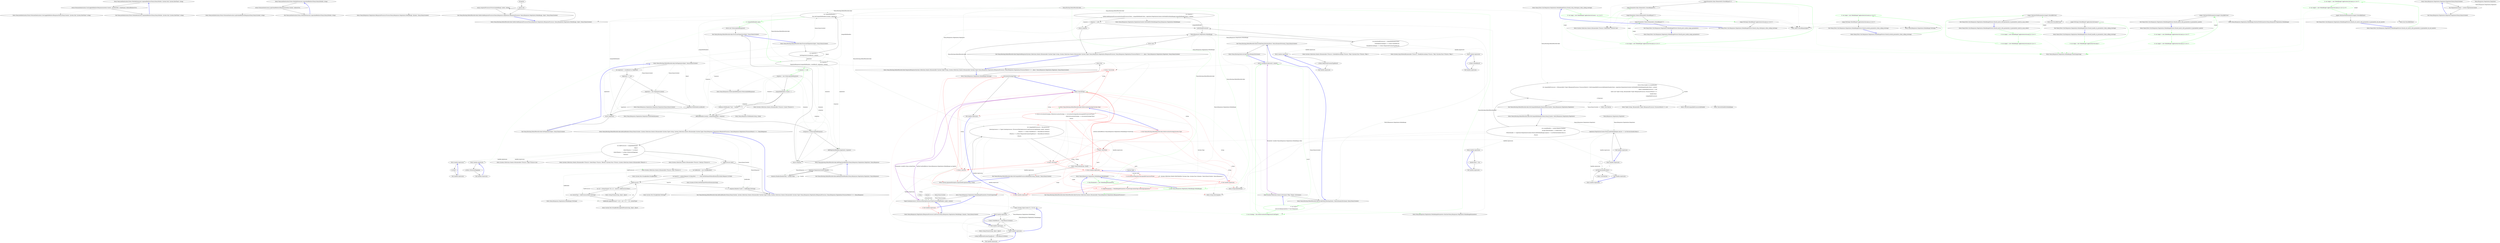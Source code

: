 digraph  {
n0 [cluster="Nancy.Authentication.Forms.ModuleExtensions.LoginAndRedirect(Nancy.NancyModule, System.Guid, System.DateTime?, string)", label="Entry Nancy.Authentication.Forms.ModuleExtensions.LoginAndRedirect(Nancy.NancyModule, System.Guid, System.DateTime?, string)", span="17-17"];
n1 [cluster="Nancy.Authentication.Forms.ModuleExtensions.LoginAndRedirect(Nancy.NancyModule, System.Guid, System.DateTime?, string)", label="return FormsAuthentication.UserLoggedInRedirectResponse(module.Context, userIdentifier, cookieExpiry, fallbackRedirectUrl);", span="19-19"];
n2 [cluster="Nancy.Authentication.Forms.ModuleExtensions.LoginAndRedirect(Nancy.NancyModule, System.Guid, System.DateTime?, string)", label="Exit Nancy.Authentication.Forms.ModuleExtensions.LoginAndRedirect(Nancy.NancyModule, System.Guid, System.DateTime?, string)", span="17-17"];
n3 [cluster="Nancy.Authentication.Forms.FormsAuthentication.UserLoggedInRedirectResponse(Nancy.NancyContext, System.Guid, System.DateTime?, string)", label="Entry Nancy.Authentication.Forms.FormsAuthentication.UserLoggedInRedirectResponse(Nancy.NancyContext, System.Guid, System.DateTime?, string)", span="80-80"];
n4 [cluster="Nancy.Authentication.Forms.ModuleExtensions.LogoutAndRedirect(Nancy.NancyModule, string)", label="Entry Nancy.Authentication.Forms.ModuleExtensions.LogoutAndRedirect(Nancy.NancyModule, string)", span="28-28"];
n5 [cluster="Nancy.Authentication.Forms.ModuleExtensions.LogoutAndRedirect(Nancy.NancyModule, string)", label="return FormsAuthentication.LogOutAndRedirectResponse(module.Context, redirectUrl);", span="30-30"];
n6 [cluster="Nancy.Authentication.Forms.ModuleExtensions.LogoutAndRedirect(Nancy.NancyModule, string)", label="Exit Nancy.Authentication.Forms.ModuleExtensions.LogoutAndRedirect(Nancy.NancyModule, string)", span="28-28"];
n7 [cluster="Nancy.Authentication.Forms.FormsAuthentication.LogOutAndRedirectResponse(Nancy.NancyContext, string)", label="Entry Nancy.Authentication.Forms.FormsAuthentication.LogOutAndRedirectResponse(Nancy.NancyContext, string)", span="102-102"];
m0_138 [cluster="Nancy.Responses.Negotiation.IResponseProcessor.Process(Nancy.Responses.Negotiation.MediaRange, dynamic, Nancy.NancyContext)", file="MediaRange.cs", label="Entry Nancy.Responses.Negotiation.IResponseProcessor.Process(Nancy.Responses.Negotiation.MediaRange, dynamic, Nancy.NancyContext)", span="32-32"];
m0_32 [cluster="string.Substring(int)", file="MediaRange.cs", label="Entry string.Substring(int)", span="0-0"];
m0_107 [cluster="string.Format(string, object, object)", file="MediaRange.cs", label="Entry string.Format(string, object, object)", span="0-0"];
m0_44 [cluster="string.Format(string, object, object)", file="MediaRange.cs", label="Entry string.Format(string, object, object)", span="0-0"];
m0_86 [cluster="Nancy.Response.WithHeader(string, string)", file="MediaRange.cs", label="Entry Nancy.Response.WithHeader(string, string)", span="46-46"];
m0_57 [cluster="System.Linq.IOrderedEnumerable<TSource>.ThenByDescending<TSource, TKey>(System.Func<TSource, TKey>)", file="MediaRange.cs", label="Entry System.Linq.IOrderedEnumerable<TSource>.ThenByDescending<TSource, TKey>(System.Func<TSource, TKey>)", span="0-0"];
m0_8 [cluster="Nancy.Routing.DefaultRouteInvoker.Invoke(Nancy.Routing.Route, Nancy.DynamicDictionary, Nancy.NancyContext)", file="MediaRange.cs", label="return strategy.Invoke(result, context);", span="45-45"];
m0_9 [cluster="Nancy.Routing.DefaultRouteInvoker.Invoke(Nancy.Routing.Route, Nancy.DynamicDictionary, Nancy.NancyContext)", file="MediaRange.cs", label="Exit Nancy.Routing.DefaultRouteInvoker.Invoke(Nancy.Routing.Route, Nancy.DynamicDictionary, Nancy.NancyContext)", span="38-38"];
m0_10 [cluster="Nancy.Routing.Route.Invoke(Nancy.DynamicDictionary)", file="MediaRange.cs", label="Entry Nancy.Routing.Route.Invoke(Nancy.DynamicDictionary)", span="54-54"];
m0_23 [cluster="Nancy.Responses.Negotiation.MediaRange.FromString(string)", color=red, community=0, file="MediaRange.cs", label="0: range.Parameters = MediaRangeParameters.FromString(contentType.Substring(separator))", span="95-95"];
m0_58 [cluster="Nancy.Responses.Negotiation.NegotiationContext.GetModelForMediaRange(Nancy.Responses.Negotiation.MediaRange)", file="MediaRange.cs", label="Entry Nancy.Responses.Negotiation.NegotiationContext.GetModelForMediaRange(Nancy.Responses.Negotiation.MediaRange)", span="61-61"];
m0_81 [cluster="Nancy.Routing.DefaultRouteInvoker.GetNegotiator(object, Nancy.NancyContext)", file="MediaRange.cs", label="Entry Nancy.Routing.DefaultRouteInvoker.GetNegotiator(object, Nancy.NancyContext)", span="194-194"];
m0_139 [cluster="Nancy.Routing.DefaultRouteInvoker.GetNegotiator(object, Nancy.NancyContext)", file="MediaRange.cs", label="var negotiator = routeResult as Negotiator", span="196-196"];
m0_141 [cluster="Nancy.Routing.DefaultRouteInvoker.GetNegotiator(object, Nancy.NancyContext)", file="MediaRange.cs", label="negotiator = new Negotiator(context)", span="200-200"];
m0_142 [cluster="Nancy.Routing.DefaultRouteInvoker.GetNegotiator(object, Nancy.NancyContext)", file="MediaRange.cs", label="negotiator.WithModel(routeResult)", span="201-201"];
m0_143 [cluster="Nancy.Routing.DefaultRouteInvoker.GetNegotiator(object, Nancy.NancyContext)", file="MediaRange.cs", label="return negotiator;", span="204-204"];
m0_140 [cluster="Nancy.Routing.DefaultRouteInvoker.GetNegotiator(object, Nancy.NancyContext)", file="MediaRange.cs", label="negotiator == null", span="198-198"];
m0_144 [cluster="Nancy.Routing.DefaultRouteInvoker.GetNegotiator(object, Nancy.NancyContext)", file="MediaRange.cs", label="Exit Nancy.Routing.DefaultRouteInvoker.GetNegotiator(object, Nancy.NancyContext)", span="194-194"];
m0_34 [cluster="lambda expression", file="MediaRange.cs", label="Tuple.Create(processor, (ProcessorMatch)processor.CanProcess(acceptHeader, model, context))", span="58-58"];
m0_35 [cluster="lambda expression", color=red, community=0, file="MediaRange.cs", label="0: Exit lambda expression", span="58-58"];
m0_36 [cluster="Nancy.Responses.Negotiation.IResponseProcessor.CanProcess(Nancy.Responses.Negotiation.MediaRange, dynamic, Nancy.NancyContext)", file="MediaRange.cs", label="Entry Nancy.Responses.Negotiation.IResponseProcessor.CanProcess(Nancy.Responses.Negotiation.MediaRange, dynamic, Nancy.NancyContext)", span="23-23"];
m0_7 [cluster="Nancy.Routing.DefaultRouteInvoker.Invoke(Nancy.Routing.Route, Nancy.DynamicDictionary, Nancy.NancyContext)", color=green, community=0, file="MediaRange.cs", label="0: var strategy = this.GetInvocationStrategy(result.GetType())", span="43-43"];
m0_37 [cluster="System.Tuple.Create<T1, T2>(T1, T2)", file="MediaRange.cs", label="Entry System.Tuple.Create<T1, T2>(T1, T2)", span="0-0"];
m0_38 [cluster="lambda expression", file="MediaRange.cs", label="Entry lambda expression", span="59-59"];
m0_39 [cluster="lambda expression", file="MediaRange.cs", label="x.Item2.ModelResult != MatchResult.NoMatch", span="59-59"];
m0_40 [cluster="lambda expression", file="MediaRange.cs", label="Exit lambda expression", span="59-59"];
m0_41 [cluster="lambda expression", file="MediaRange.cs", label="Entry lambda expression", span="60-60"];
m0_28 [cluster="Nancy.Routing.DefaultRouteInvoker.GetCompatibleProcessorsByHeader(string, dynamic, Nancy.NancyContext)", file="MediaRange.cs", label="var compatibleProcessors = this.processors\r\n                .Select(processor => Tuple.Create(processor, (ProcessorMatch)processor.CanProcess(acceptHeader, model, context)))\r\n                .Where(x => x.Item2.ModelResult != MatchResult.NoMatch)\r\n                .Where(x => x.Item2.RequestedContentTypeResult != MatchResult.NoMatch)\r\n                .ToList()", span="57-61"];
m0_133 [cluster="Unk.Matches", file="MediaRange.cs", label="Entry Unk.Matches", span=""];
m0_12 [cluster="Unk.GetType", file="MediaRange.cs", label="Entry Unk.GetType", span=""];
m0_13 [cluster="Nancy.Routing.DefaultRouteInvoker.GetInvocationStrategy(System.Type)", color=red, community=0, file="MediaRange.cs", label="0: Entry Nancy.Routing.DefaultRouteInvoker.GetInvocationStrategy(System.Type)", span="48-48"];
m0_14 [cluster="Unk.Invoke", color=red, community=0, file="MediaRange.cs", label="0: Entry Unk.Invoke", span=""];
m0_15 [cluster="Nancy.Routing.DefaultRouteInvoker.GetInvocationStrategy(System.Type)", color=red, community=0, file="MediaRange.cs", label="0: return invocationStrategies.Where(invocationStrategy => invocationStrategy.Key.IsAssignableFrom(resultType))\r\n                                        .Select(invocationStrategy => invocationStrategy.Value)\r\n                                        .First();", span="50-52"];
m0_17 [cluster="Unk.Where", color=red, community=0, file="MediaRange.cs", label="1: Entry Unk.Where", span=""];
m0_19 [cluster="Unk.First", color=red, community=0, file="MediaRange.cs", label="0: Entry Unk.First", span=""];
m0_22 [cluster="lambda expression", color=red, community=0, file="MediaRange.cs", label="0: Exit lambda expression", span="50-50"];
m0_16 [cluster="Nancy.Routing.DefaultRouteInvoker.GetInvocationStrategy(System.Type)", color=red, community=0, file="MediaRange.cs", label="0: Exit Nancy.Routing.DefaultRouteInvoker.GetInvocationStrategy(System.Type)", span="48-48"];
m0_18 [cluster="Unk.Select", color=red, community=0, file="MediaRange.cs", label="0: Entry Unk.Select", span=""];
m0_20 [cluster="lambda expression", color=red, community=0, file="MediaRange.cs", label="0: Entry lambda expression", span="50-50"];
m0_21 [cluster="lambda expression", color=red, community=0, file="MediaRange.cs", label="0: invocationStrategy.Key.IsAssignableFrom(resultType)", span="50-50"];
m0_24 [cluster="lambda expression", color=red, community=0, file="MediaRange.cs", label="0: Entry lambda expression", span="51-51"];
m0_25 [cluster="lambda expression", file="MediaRange.cs", label="invocationStrategy.Value", span="51-51"];
m0_105 [cluster="System.Text.StringBuilder.StringBuilder()", file="MediaRange.cs", label="Entry System.Text.StringBuilder.StringBuilder()", span="0-0"];
m0_87 [cluster="Nancy.Routing.DefaultRouteInvoker.AddLinkHeaders(Nancy.NancyContext, System.Collections.Generic.IEnumerable<System.Tuple<string, System.Collections.Generic.IEnumerable<System.Tuple<Nancy.Responses.Negotiation.IResponseProcessor, Nancy.Responses.Negotiation.ProcessorMatch>>>>, Nancy.Response)", file="MediaRange.cs", label="Entry Nancy.Routing.DefaultRouteInvoker.AddLinkHeaders(Nancy.NancyContext, System.Collections.Generic.IEnumerable<System.Tuple<string, System.Collections.Generic.IEnumerable<System.Tuple<Nancy.Responses.Negotiation.IResponseProcessor, Nancy.Responses.Negotiation.ProcessorMatch>>>>, Nancy.Response)", span="140-140"];
m0_93 [cluster="Nancy.Routing.DefaultRouteInvoker.AddLinkHeaders(Nancy.NancyContext, System.Collections.Generic.IEnumerable<System.Tuple<string, System.Collections.Generic.IEnumerable<System.Tuple<Nancy.Responses.Negotiation.IResponseProcessor, Nancy.Responses.Negotiation.ProcessorMatch>>>>, Nancy.Response)", file="MediaRange.cs", label="linkProcessors.Any()", span="148-148"];
m0_92 [cluster="Nancy.Routing.DefaultRouteInvoker.AddLinkHeaders(Nancy.NancyContext, System.Collections.Generic.IEnumerable<System.Tuple<string, System.Collections.Generic.IEnumerable<System.Tuple<Nancy.Responses.Negotiation.IResponseProcessor, Nancy.Responses.Negotiation.ProcessorMatch>>>>, Nancy.Response)", file="MediaRange.cs", label="var linkProcessors = compatibleHeaders\r\n                .Skip(1)\r\n                .SelectMany(m => m.Item2)\r\n                .SelectMany(p => p.Item1.ExtensionMappings)\r\n                .ToArray()", span="142-146"];
m0_94 [cluster="Nancy.Routing.DefaultRouteInvoker.AddLinkHeaders(Nancy.NancyContext, System.Collections.Generic.IEnumerable<System.Tuple<string, System.Collections.Generic.IEnumerable<System.Tuple<Nancy.Responses.Negotiation.IResponseProcessor, Nancy.Responses.Negotiation.ProcessorMatch>>>>, Nancy.Response)", file="MediaRange.cs", label="var linkBuilder = new StringBuilder()", span="150-150"];
m0_95 [cluster="Nancy.Routing.DefaultRouteInvoker.AddLinkHeaders(Nancy.NancyContext, System.Collections.Generic.IEnumerable<System.Tuple<string, System.Collections.Generic.IEnumerable<System.Tuple<Nancy.Responses.Negotiation.IResponseProcessor, Nancy.Responses.Negotiation.ProcessorMatch>>>>, Nancy.Response)", file="MediaRange.cs", label="var baseUrl = context.Request.Url.BasePath + ''/'' + Path.GetFileNameWithoutExtension(context.Request.Url.Path)", span="152-152"];
m0_100 [cluster="Nancy.Routing.DefaultRouteInvoker.AddLinkHeaders(Nancy.NancyContext, System.Collections.Generic.IEnumerable<System.Tuple<string, System.Collections.Generic.IEnumerable<System.Tuple<Nancy.Responses.Negotiation.IResponseProcessor, Nancy.Responses.Negotiation.ProcessorMatch>>>>, Nancy.Response)", file="MediaRange.cs", label="response.Headers[''Link''] = linkBuilder.ToString()", span="161-161"];
m0_96 [cluster="Nancy.Routing.DefaultRouteInvoker.AddLinkHeaders(Nancy.NancyContext, System.Collections.Generic.IEnumerable<System.Tuple<string, System.Collections.Generic.IEnumerable<System.Tuple<Nancy.Responses.Negotiation.IResponseProcessor, Nancy.Responses.Negotiation.ProcessorMatch>>>>, Nancy.Response)", file="MediaRange.cs", label=linkProcessors, span="153-153"];
m0_99 [cluster="Nancy.Routing.DefaultRouteInvoker.AddLinkHeaders(Nancy.NancyContext, System.Collections.Generic.IEnumerable<System.Tuple<string, System.Collections.Generic.IEnumerable<System.Tuple<Nancy.Responses.Negotiation.IResponseProcessor, Nancy.Responses.Negotiation.ProcessorMatch>>>>, Nancy.Response)", file="MediaRange.cs", label="linkBuilder.AppendFormat(''<{0}>; rel=\''{1}\'','', url, contentType)", span="158-158"];
m0_97 [cluster="Nancy.Routing.DefaultRouteInvoker.AddLinkHeaders(Nancy.NancyContext, System.Collections.Generic.IEnumerable<System.Tuple<string, System.Collections.Generic.IEnumerable<System.Tuple<Nancy.Responses.Negotiation.IResponseProcessor, Nancy.Responses.Negotiation.ProcessorMatch>>>>, Nancy.Response)", file="MediaRange.cs", label="var url = string.Format(''{0}.{1}'', baseUrl, linkProcessor.Item1)", span="155-155"];
m0_98 [cluster="Nancy.Routing.DefaultRouteInvoker.AddLinkHeaders(Nancy.NancyContext, System.Collections.Generic.IEnumerable<System.Tuple<string, System.Collections.Generic.IEnumerable<System.Tuple<Nancy.Responses.Negotiation.IResponseProcessor, Nancy.Responses.Negotiation.ProcessorMatch>>>>, Nancy.Response)", file="MediaRange.cs", label="var contentType = linkProcessor.Item2.ToString()", span="156-156"];
m0_101 [cluster="Nancy.Routing.DefaultRouteInvoker.AddLinkHeaders(Nancy.NancyContext, System.Collections.Generic.IEnumerable<System.Tuple<string, System.Collections.Generic.IEnumerable<System.Tuple<Nancy.Responses.Negotiation.IResponseProcessor, Nancy.Responses.Negotiation.ProcessorMatch>>>>, Nancy.Response)", file="MediaRange.cs", label="Exit Nancy.Routing.DefaultRouteInvoker.AddLinkHeaders(Nancy.NancyContext, System.Collections.Generic.IEnumerable<System.Tuple<string, System.Collections.Generic.IEnumerable<System.Tuple<Nancy.Responses.Negotiation.IResponseProcessor, Nancy.Responses.Negotiation.ProcessorMatch>>>>, Nancy.Response)", span="140-140"];
m0_83 [cluster="System.Collections.Generic.IEnumerable<TSource>.Any<TSource>()", file="MediaRange.cs", label="Entry System.Collections.Generic.IEnumerable<TSource>.Any<TSource>()", span="0-0"];
m0_42 [cluster="lambda expression", file="MediaRange.cs", label="x.Item2.RequestedContentTypeResult != MatchResult.NoMatch", span="60-60"];
m0_110 [cluster="System.Text.StringBuilder.ToString()", file="MediaRange.cs", label="Entry System.Text.StringBuilder.ToString()", span="0-0"];
m0_4 [cluster="System.Collections.Generic.Dictionary<TKey, TValue>.Dictionary()", file="MediaRange.cs", label="Entry System.Collections.Generic.Dictionary<TKey, TValue>.Dictionary()", span="0-0"];
m0_5 [cluster="Nancy.Routing.DefaultRouteInvoker.Invoke(Nancy.Routing.Route, Nancy.DynamicDictionary, Nancy.NancyContext)", file="MediaRange.cs", label="Entry Nancy.Routing.DefaultRouteInvoker.Invoke(Nancy.Routing.Route, Nancy.DynamicDictionary, Nancy.NancyContext)", span="38-38"];
m0_6 [cluster="Nancy.Routing.DefaultRouteInvoker.Invoke(Nancy.Routing.Route, Nancy.DynamicDictionary, Nancy.NancyContext)", color=green, community=0, file="MediaRange.cs", label="0: var result =\r\n                route.Invoke(parameters) ?? new Response()", span="40-41"];
m0_30 [cluster="Nancy.Routing.DefaultRouteInvoker.GetCompatibleProcessorsByHeader(string, dynamic, Nancy.NancyContext)", file="MediaRange.cs", label="Exit Nancy.Routing.DefaultRouteInvoker.GetCompatibleProcessorsByHeader(string, dynamic, Nancy.NancyContext)", span="55-55"];
m0_27 [cluster="System.ArgumentException.ArgumentException(string, string)", file="MediaRange.cs", label="Entry System.ArgumentException.ArgumentException(string, string)", span="0-0"];
m0_29 [cluster="string.Split(params char[])", file="MediaRange.cs", label="Entry string.Split(params char[])", span="0-0"];
m0_59 [cluster="Nancy.Routing.DefaultRouteInvoker.SafeInvokeResponseProcessor(Nancy.Responses.Negotiation.IResponseProcessor, Nancy.Responses.Negotiation.MediaRange, object, Nancy.NancyContext)", file="MediaRange.cs", label="Entry Nancy.Routing.DefaultRouteInvoker.SafeInvokeResponseProcessor(Nancy.Responses.Negotiation.IResponseProcessor, Nancy.Responses.Negotiation.MediaRange, object, Nancy.NancyContext)", span="181-181"];
m0_134 [cluster="Nancy.Routing.DefaultRouteInvoker.SafeInvokeResponseProcessor(Nancy.Responses.Negotiation.IResponseProcessor, Nancy.Responses.Negotiation.MediaRange, object, Nancy.NancyContext)", file="MediaRange.cs", label="return responseProcessor.Process(mediaRange, model, context);", span="185-185"];
m0_136 [cluster="Nancy.Routing.DefaultRouteInvoker.SafeInvokeResponseProcessor(Nancy.Responses.Negotiation.IResponseProcessor, Nancy.Responses.Negotiation.MediaRange, object, Nancy.NancyContext)", file="MediaRange.cs", label="return null;", span="191-191"];
m0_135 [cluster="Nancy.Routing.DefaultRouteInvoker.SafeInvokeResponseProcessor(Nancy.Responses.Negotiation.IResponseProcessor, Nancy.Responses.Negotiation.MediaRange, object, Nancy.NancyContext)", file="MediaRange.cs", label=Exception, span="187-187"];
m0_137 [cluster="Nancy.Routing.DefaultRouteInvoker.SafeInvokeResponseProcessor(Nancy.Responses.Negotiation.IResponseProcessor, Nancy.Responses.Negotiation.MediaRange, object, Nancy.NancyContext)", file="MediaRange.cs", label="Exit Nancy.Routing.DefaultRouteInvoker.SafeInvokeResponseProcessor(Nancy.Responses.Negotiation.IResponseProcessor, Nancy.Responses.Negotiation.MediaRange, object, Nancy.NancyContext)", span="181-181"];
m0_123 [cluster="Unk.ToArray", file="MediaRange.cs", label="Entry Unk.ToArray", span=""];
m0_122 [cluster="Tuple<string, IEnumerable<Tuple<IResponseProcessor, ProcessorMatch>>>.cstr", file="MediaRange.cs", label="Entry Tuple<string, IEnumerable<Tuple<IResponseProcessor, ProcessorMatch>>>.cstr", span=""];
m0_106 [cluster="System.IO.Path.GetFileNameWithoutExtension(string)", file="MediaRange.cs", label="Entry System.IO.Path.GetFileNameWithoutExtension(string)", span="0-0"];
m0_43 [cluster="lambda expression", file="MediaRange.cs", label="Exit lambda expression", span="60-60"];
m0_121 [cluster="Unk.GetCompatibleProcessorsByHeader", file="MediaRange.cs", label="Entry Unk.GetCompatibleProcessorsByHeader", span=""];
m0_102 [cluster="System.Collections.Generic.IEnumerable<TSource>.Skip<TSource>(int)", file="MediaRange.cs", label="Entry System.Collections.Generic.IEnumerable<TSource>.Skip<TSource>(int)", span="0-0"];
m0_103 [cluster="System.Collections.Generic.IEnumerable<TSource>.SelectMany<TSource, TResult>(System.Func<TSource, System.Collections.Generic.IEnumerable<TResult>>)", file="MediaRange.cs", label="Entry System.Collections.Generic.IEnumerable<TSource>.SelectMany<TSource, TResult>(System.Func<TSource, System.Collections.Generic.IEnumerable<TResult>>)", span="0-0"];
m0_109 [cluster="System.Text.StringBuilder.AppendFormat(string, object, object)", file="MediaRange.cs", label="Entry System.Text.StringBuilder.AppendFormat(string, object, object)", span="0-0"];
m0_88 [cluster="Nancy.Routing.DefaultRouteInvoker.AddNegotiatedHeaders(Nancy.Responses.Negotiation.Negotiator, Nancy.Response)", file="MediaRange.cs", label="Entry Nancy.Routing.DefaultRouteInvoker.AddNegotiatedHeaders(Nancy.Responses.Negotiation.Negotiator, Nancy.Response)", span="132-132"];
m0_89 [cluster="Nancy.Routing.DefaultRouteInvoker.AddNegotiatedHeaders(Nancy.Responses.Negotiation.Negotiator, Nancy.Response)", file="MediaRange.cs", label="negotiator.NegotiationContext.Headers", span="134-134"];
m0_90 [cluster="Nancy.Routing.DefaultRouteInvoker.AddNegotiatedHeaders(Nancy.Responses.Negotiation.Negotiator, Nancy.Response)", file="MediaRange.cs", label="response.Headers[header.Key] = header.Value", span="136-136"];
m0_91 [cluster="Nancy.Routing.DefaultRouteInvoker.AddNegotiatedHeaders(Nancy.Responses.Negotiation.Negotiator, Nancy.Response)", file="MediaRange.cs", label="Exit Nancy.Routing.DefaultRouteInvoker.AddNegotiatedHeaders(Nancy.Responses.Negotiation.Negotiator, Nancy.Response)", span="132-132"];
m0_108 [cluster="Nancy.Responses.Negotiation.MediaRange.ToString()", file="MediaRange.cs", label="Entry Nancy.Responses.Negotiation.MediaRange.ToString()", span="61-61"];
m0_45 [cluster="Nancy.Responses.Negotiation.MediaRange.ToString()", file="MediaRange.cs", label="Entry Nancy.Responses.Negotiation.MediaRange.ToString()", span="116-116"];
m0_46 [cluster="Nancy.Responses.Negotiation.MediaRange.ToString()", file="MediaRange.cs", label="return this;", span="118-118"];
m0_47 [cluster="Nancy.Routing.DefaultRouteInvoker.NegotiateResponse(System.Collections.Generic.IEnumerable<System.Tuple<string, System.Collections.Generic.IEnumerable<System.Tuple<Nancy.Responses.Negotiation.IResponseProcessor, Nancy.Responses.Negotiation.ProcessorMatch>>>>, object, Nancy.Responses.Negotiation.Negotiator, Nancy.NancyContext)", file="MediaRange.cs", label="Entry Nancy.Routing.DefaultRouteInvoker.NegotiateResponse(System.Collections.Generic.IEnumerable<System.Tuple<string, System.Collections.Generic.IEnumerable<System.Tuple<Nancy.Responses.Negotiation.IResponseProcessor, Nancy.Responses.Negotiation.ProcessorMatch>>>>, object, Nancy.Responses.Negotiation.Negotiator, Nancy.NancyContext)", span="73-73"];
m0_26 [cluster="lambda expression", file="MediaRange.cs", label="Exit lambda expression", span="51-51"];
m0_84 [cluster="Nancy.Responses.NotAcceptableResponse.NotAcceptableResponse()", file="MediaRange.cs", label="Entry Nancy.Responses.NotAcceptableResponse.NotAcceptableResponse()", span="10-10"];
m0_82 [cluster="Nancy.Routing.DefaultRouteInvoker.GetCompatibleHeaders(Nancy.NancyContext, Nancy.Responses.Negotiation.Negotiator)", file="MediaRange.cs", label="Entry Nancy.Routing.DefaultRouteInvoker.GetCompatibleHeaders(Nancy.NancyContext, Nancy.Responses.Negotiation.Negotiator)", span="165-165"];
m0_118 [cluster="Nancy.Routing.DefaultRouteInvoker.GetCompatibleHeaders(Nancy.NancyContext, Nancy.Responses.Negotiation.Negotiator)", file="MediaRange.cs", label="return (from header in acceptHeaders\r\n                    let compatibleProcessors = (IEnumerable<Tuple<IResponseProcessor, ProcessorMatch>>)GetCompatibleProcessorsByHeader(header.Item1, negotiator.NegotiationContext.GetModelForMediaRange(header.Item1), context)\r\n                    where compatibleProcessors != null\r\n                    select new Tuple<string, IEnumerable<Tuple<IResponseProcessor, ProcessorMatch>>>(\r\n                        header.Item1,\r\n                        compatibleProcessors\r\n                    )).ToArray();", span="172-178"];
m0_117 [cluster="Nancy.Routing.DefaultRouteInvoker.GetCompatibleHeaders(Nancy.NancyContext, Nancy.Responses.Negotiation.Negotiator)", file="MediaRange.cs", label="var acceptHeaders = context.Request.Headers\r\n                .Accept.Where(header => header.Item2 > 0m)\r\n                .Where(header => negotiator.NegotiationContext.PermissableMediaRanges.Any(mr => mr.Matches(header.Item1)))\r\n                .ToList()", span="167-170"];
m0_119 [cluster="Nancy.Routing.DefaultRouteInvoker.GetCompatibleHeaders(Nancy.NancyContext, Nancy.Responses.Negotiation.Negotiator)", file="MediaRange.cs", label="Exit Nancy.Routing.DefaultRouteInvoker.GetCompatibleHeaders(Nancy.NancyContext, Nancy.Responses.Negotiation.Negotiator)", span="165-165"];
m0_3 [cluster="Nancy.Routing.DefaultRouteInvoker.DefaultRouteInvoker(System.Collections.Generic.IEnumerable<Nancy.Responses.Negotiation.IResponseProcessor>)", file="MediaRange.cs", label="Exit Nancy.Routing.DefaultRouteInvoker.DefaultRouteInvoker(System.Collections.Generic.IEnumerable<Nancy.Responses.Negotiation.IResponseProcessor>)", span="19-19"];
m0_66 [cluster="Nancy.Routing.DefaultRouteInvoker.ProcessAsNegotiator(object, Nancy.NancyContext)", file="MediaRange.cs", label="Entry Nancy.Routing.DefaultRouteInvoker.ProcessAsNegotiator(object, Nancy.NancyContext)", span="96-96"];
m0_69 [cluster="Nancy.Routing.DefaultRouteInvoker.ProcessAsNegotiator(object, Nancy.NancyContext)", color=green, community=0, file="MediaRange.cs", label="0: !compatibleHeaders.Any()", span="104-104"];
m0_68 [cluster="Nancy.Routing.DefaultRouteInvoker.ProcessAsNegotiator(object, Nancy.NancyContext)", file="MediaRange.cs", label="var compatibleHeaders = \r\n                this.GetCompatibleHeaders(context, negotiator)", span="101-102"];
m0_70 [cluster="Nancy.Routing.DefaultRouteInvoker.ProcessAsNegotiator(object, Nancy.NancyContext)", file="MediaRange.cs", label="return new NotAcceptableResponse();", span="106-106"];
m0_71 [cluster="Nancy.Routing.DefaultRouteInvoker.ProcessAsNegotiator(object, Nancy.NancyContext)", file="MediaRange.cs", label="var response =\r\n                NegotiateResponse(compatibleHeaders, routeResult, negotiator, context)", span="109-110"];
m0_72 [cluster="Nancy.Routing.DefaultRouteInvoker.ProcessAsNegotiator(object, Nancy.NancyContext)", color=green, community=0, file="MediaRange.cs", label="0: response == null", span="112-112"];
m0_73 [cluster="Nancy.Routing.DefaultRouteInvoker.ProcessAsNegotiator(object, Nancy.NancyContext)", file="MediaRange.cs", label="response = new NotAcceptableResponse()", span="114-114"];
m0_74 [cluster="Nancy.Routing.DefaultRouteInvoker.ProcessAsNegotiator(object, Nancy.NancyContext)", file="MediaRange.cs", label="compatibleHeaders.Count() > 1", span="117-117"];
m0_67 [cluster="Nancy.Routing.DefaultRouteInvoker.ProcessAsNegotiator(object, Nancy.NancyContext)", file="MediaRange.cs", label="var negotiator = \r\n                GetNegotiator(routeResult, context)", span="98-99"];
m0_76 [cluster="Nancy.Routing.DefaultRouteInvoker.ProcessAsNegotiator(object, Nancy.NancyContext)", file="MediaRange.cs", label="AddLinkHeaders(context, compatibleHeaders, response)", span="122-122"];
m0_75 [cluster="Nancy.Routing.DefaultRouteInvoker.ProcessAsNegotiator(object, Nancy.NancyContext)", file="MediaRange.cs", label="response.WithHeader(''Vary'', ''Accept'')", span="119-119"];
m0_77 [cluster="Nancy.Routing.DefaultRouteInvoker.ProcessAsNegotiator(object, Nancy.NancyContext)", file="MediaRange.cs", label="!(response is NotAcceptableResponse)", span="124-124"];
m0_78 [cluster="Nancy.Routing.DefaultRouteInvoker.ProcessAsNegotiator(object, Nancy.NancyContext)", file="MediaRange.cs", label="AddNegotiatedHeaders(negotiator, response)", span="126-126"];
m0_79 [cluster="Nancy.Routing.DefaultRouteInvoker.ProcessAsNegotiator(object, Nancy.NancyContext)", file="MediaRange.cs", label="return response;", span="129-129"];
m0_80 [cluster="Nancy.Routing.DefaultRouteInvoker.ProcessAsNegotiator(object, Nancy.NancyContext)", file="MediaRange.cs", label="Exit Nancy.Routing.DefaultRouteInvoker.ProcessAsNegotiator(object, Nancy.NancyContext)", span="96-96"];
m0_63 [cluster="lambda expression", file="MediaRange.cs", label="Entry lambda expression", span="79-79"];
m0_33 [cluster="Nancy.Responses.Negotiation.MediaRangeParameters.FromString(string)", file="MediaRange.cs", label="Entry Nancy.Responses.Negotiation.MediaRangeParameters.FromString(string)", span="100-100"];
m0_128 [cluster="lambda expression", file="MediaRange.cs", label="negotiator.NegotiationContext.PermissableMediaRanges.Any(mr => mr.Matches(header.Item1))", span="169-169"];
m0_124 [cluster="lambda expression", file="MediaRange.cs", label="Entry lambda expression", span="168-168"];
m0_127 [cluster="lambda expression", file="MediaRange.cs", label="Entry lambda expression", span="169-169"];
m0_129 [cluster="lambda expression", file="MediaRange.cs", label="Exit lambda expression", span="169-169"];
m0_130 [cluster="lambda expression", file="MediaRange.cs", label="Entry lambda expression", span="169-169"];
m0_111 [cluster="lambda expression", file="MediaRange.cs", label="Entry lambda expression", span="144-144"];
m0_114 [cluster="lambda expression", file="MediaRange.cs", label="Entry lambda expression", span="145-145"];
m0_60 [cluster="lambda expression", file="MediaRange.cs", label="Entry lambda expression", span="78-78"];
m0_126 [cluster="lambda expression", file="MediaRange.cs", label="Exit lambda expression", span="168-168"];
m0_125 [cluster="lambda expression", file="MediaRange.cs", label="header.Item2 > 0m", span="168-168"];
m0_131 [cluster="lambda expression", file="MediaRange.cs", label="mr.Matches(header.Item1)", span="169-169"];
m0_132 [cluster="lambda expression", file="MediaRange.cs", label="Exit lambda expression", span="169-169"];
m0_113 [cluster="lambda expression", file="MediaRange.cs", label="Exit lambda expression", span="144-144"];
m0_112 [cluster="lambda expression", file="MediaRange.cs", label="m.Item2", span="144-144"];
m0_116 [cluster="lambda expression", file="MediaRange.cs", label="Exit lambda expression", span="145-145"];
m0_115 [cluster="lambda expression", file="MediaRange.cs", label="p.Item1.ExtensionMappings", span="145-145"];
m0_62 [cluster="lambda expression", file="MediaRange.cs", label="Exit lambda expression", span="78-78"];
m0_61 [cluster="lambda expression", file="MediaRange.cs", label="x.Item2.ModelResult", span="78-78"];
m0_64 [cluster="lambda expression", file="MediaRange.cs", label="x.Item2.RequestedContentTypeResult", span="79-79"];
m0_65 [cluster="lambda expression", file="MediaRange.cs", label="Exit lambda expression", span="79-79"];
m0_56 [cluster="System.Collections.Generic.IEnumerable<TSource>.OrderByDescending<TSource, TKey>(System.Func<TSource, TKey>)", file="MediaRange.cs", label="Entry System.Collections.Generic.IEnumerable<TSource>.OrderByDescending<TSource, TKey>(System.Func<TSource, TKey>)", span="0-0"];
m0_145 [cluster="Nancy.Responses.Negotiation.Negotiator.Negotiator(Nancy.NancyContext)", file="MediaRange.cs", label="Entry Nancy.Responses.Negotiation.Negotiator.Negotiator(Nancy.NancyContext)", span="9-9"];
m0_85 [cluster="System.Collections.Generic.IEnumerable<TSource>.Count<TSource>()", file="MediaRange.cs", label="Entry System.Collections.Generic.IEnumerable<TSource>.Count<TSource>()", span="0-0"];
m0_120 [cluster="Unk.GetModelForMediaRange", file="MediaRange.cs", label="Entry Unk.GetModelForMediaRange", span=""];
m0_31 [cluster="string.IndexOf(char)", file="MediaRange.cs", label="Entry string.IndexOf(char)", span="0-0"];
m0_0 [cluster="Nancy.Responses.Negotiation.MediaRange.MediaRange()", file="MediaRange.cs", label="Entry Nancy.Responses.Negotiation.MediaRange.MediaRange()", span="13-13"];
m0_1 [cluster="Nancy.Responses.Negotiation.MediaRange.MediaRange()", color=green, community=0, file="MediaRange.cs", label="0: this.Parameters = new MediaRangeParameters()", span="15-15"];
m0_2 [cluster="Nancy.Responses.Negotiation.MediaRange.MediaRange()", color=green, community=0, file="MediaRange.cs", label="0: Exit Nancy.Responses.Negotiation.MediaRange.MediaRange()", span="13-13"];
m0_51 [cluster="Nancy.Routing.DefaultRouteInvoker.NegotiateResponse(System.Collections.Generic.IEnumerable<System.Tuple<string, System.Collections.Generic.IEnumerable<System.Tuple<Nancy.Responses.Negotiation.IResponseProcessor, Nancy.Responses.Negotiation.ProcessorMatch>>>>, object, Nancy.Responses.Negotiation.Negotiator, Nancy.NancyContext)", file="MediaRange.cs", label="var response =\r\n                        SafeInvokeResponseProcessor(prioritizedProcessor.Item1, compatibleHeader.Item1, negotiator.NegotiationContext.GetModelForMediaRange(compatibleHeader.Item1), context)", span="83-84"];
m0_48 [cluster="Nancy.Routing.DefaultRouteInvoker.NegotiateResponse(System.Collections.Generic.IEnumerable<System.Tuple<string, System.Collections.Generic.IEnumerable<System.Tuple<Nancy.Responses.Negotiation.IResponseProcessor, Nancy.Responses.Negotiation.ProcessorMatch>>>>, object, Nancy.Responses.Negotiation.Negotiator, Nancy.NancyContext)", file="MediaRange.cs", label="Nancy.Responses.Negotiation.MediaRange", span=""];
m0_50 [cluster="Nancy.Routing.DefaultRouteInvoker.NegotiateResponse(System.Collections.Generic.IEnumerable<System.Tuple<string, System.Collections.Generic.IEnumerable<System.Tuple<Nancy.Responses.Negotiation.IResponseProcessor, Nancy.Responses.Negotiation.ProcessorMatch>>>>, object, Nancy.Responses.Negotiation.Negotiator, Nancy.NancyContext)", file="MediaRange.cs", label=prioritizedProcessors, span="81-81"];
m0_52 [cluster="Nancy.Routing.DefaultRouteInvoker.NegotiateResponse(System.Collections.Generic.IEnumerable<System.Tuple<string, System.Collections.Generic.IEnumerable<System.Tuple<Nancy.Responses.Negotiation.IResponseProcessor, Nancy.Responses.Negotiation.ProcessorMatch>>>>, object, Nancy.Responses.Negotiation.Negotiator, Nancy.NancyContext)", file="MediaRange.cs", label="response != null", span="86-86"];
m0_53 [cluster="Nancy.Routing.DefaultRouteInvoker.NegotiateResponse(System.Collections.Generic.IEnumerable<System.Tuple<string, System.Collections.Generic.IEnumerable<System.Tuple<Nancy.Responses.Negotiation.IResponseProcessor, Nancy.Responses.Negotiation.ProcessorMatch>>>>, object, Nancy.Responses.Negotiation.Negotiator, Nancy.NancyContext)", file="MediaRange.cs", label="return response;", span="88-88"];
m0_49 [cluster="Nancy.Routing.DefaultRouteInvoker.NegotiateResponse(System.Collections.Generic.IEnumerable<System.Tuple<string, System.Collections.Generic.IEnumerable<System.Tuple<Nancy.Responses.Negotiation.IResponseProcessor, Nancy.Responses.Negotiation.ProcessorMatch>>>>, object, Nancy.Responses.Negotiation.Negotiator, Nancy.NancyContext)", file="MediaRange.cs", label="var prioritizedProcessors = compatibleHeader.Item2\r\n                    .OrderByDescending(x => x.Item2.ModelResult)\r\n                    .ThenByDescending(x => x.Item2.RequestedContentTypeResult)", span="77-79"];
m0_54 [cluster="Nancy.Routing.DefaultRouteInvoker.NegotiateResponse(System.Collections.Generic.IEnumerable<System.Tuple<string, System.Collections.Generic.IEnumerable<System.Tuple<Nancy.Responses.Negotiation.IResponseProcessor, Nancy.Responses.Negotiation.ProcessorMatch>>>>, object, Nancy.Responses.Negotiation.Negotiator, Nancy.NancyContext)", file="MediaRange.cs", label="return null;", span="93-93"];
m0_55 [cluster="Nancy.Routing.DefaultRouteInvoker.NegotiateResponse(System.Collections.Generic.IEnumerable<System.Tuple<string, System.Collections.Generic.IEnumerable<System.Tuple<Nancy.Responses.Negotiation.IResponseProcessor, Nancy.Responses.Negotiation.ProcessorMatch>>>>, object, Nancy.Responses.Negotiation.Negotiator, Nancy.NancyContext)", file="MediaRange.cs", label="Exit Nancy.Routing.DefaultRouteInvoker.NegotiateResponse(System.Collections.Generic.IEnumerable<System.Tuple<string, System.Collections.Generic.IEnumerable<System.Tuple<Nancy.Responses.Negotiation.IResponseProcessor, Nancy.Responses.Negotiation.ProcessorMatch>>>>, object, Nancy.Responses.Negotiation.Negotiator, Nancy.NancyContext)", span="73-73"];
m0_104 [cluster="System.Collections.Generic.IEnumerable<TSource>.ToArray<TSource>()", file="MediaRange.cs", label="Entry System.Collections.Generic.IEnumerable<TSource>.ToArray<TSource>()", span="0-0"];
m0_11 [cluster="Nancy.Responses.Negotiation.MediaRangeParameters.Matches(Nancy.Responses.Negotiation.MediaRangeParameters)", file="MediaRange.cs", label="Entry Nancy.Responses.Negotiation.MediaRangeParameters.Matches(Nancy.Responses.Negotiation.MediaRangeParameters)", span="63-63"];
m0_146 [cluster="Nancy.Responses.Negotiation.Negotiator.WithModel(dynamic)", file="MediaRange.cs", label="Entry Nancy.Responses.Negotiation.Negotiator.WithModel(dynamic)", span="96-96"];
m0_147 [file="MediaRange.cs", label="Nancy.Routing.DefaultRouteInvoker", span=""];
m0_148 [file="MediaRange.cs", label="System.Type", span=""];
m0_152 [file="MediaRange.cs", label="Nancy.Responses.Negotiation.Negotiator", span=""];
m0_149 [file="MediaRange.cs", label=string, span=""];
m0_150 [file="MediaRange.cs", label=dynamic, span=""];
m0_151 [file="MediaRange.cs", label="Nancy.NancyContext", span=""];
m0_153 [file="MediaRange.cs", label="?", span=""];
m1_37 [cluster="Nancy.Tests.Unit.Responses.Negotiation.MediaRangeFixture.Should_strip_whitespace_when_calling_tostring()", file="MediaRangeFixture.cs", label="Entry Nancy.Tests.Unit.Responses.Negotiation.MediaRangeFixture.Should_strip_whitespace_when_calling_tostring()", span="77-77"];
m1_38 [cluster="Nancy.Tests.Unit.Responses.Negotiation.MediaRangeFixture.Should_strip_whitespace_when_calling_tostring()", color=green, community=0, file="MediaRangeFixture.cs", label="0: var range = new MediaRange(''application/vnd.nancy ; a=1; b=2'')", span="80-80"];
m1_39 [cluster="Nancy.Tests.Unit.Responses.Negotiation.MediaRangeFixture.Should_strip_whitespace_when_calling_tostring()", file="MediaRangeFixture.cs", label="range.ToString().ShouldEqual(''application/vnd.nancy;a=1;b=2'')", span="83-83"];
m1_40 [cluster="Nancy.Tests.Unit.Responses.Negotiation.MediaRangeFixture.Should_strip_whitespace_when_calling_tostring()", file="MediaRangeFixture.cs", label="Exit Nancy.Tests.Unit.Responses.Negotiation.MediaRangeFixture.Should_strip_whitespace_when_calling_tostring()", span="77-77"];
m1_7 [cluster="Nancy.Responses.Negotiation.MediaRange.FromString(string)", file="MediaRangeFixture.cs", label="Entry Nancy.Responses.Negotiation.MediaRange.FromString(string)", span="69-69"];
m1_9 [cluster="object.ShouldEqual(object)", file="MediaRangeFixture.cs", label="Entry object.ShouldEqual(object)", span="105-105"];
m1_16 [cluster="bool.ShouldBeTrue()", file="MediaRangeFixture.cs", label="Entry bool.ShouldBeTrue()", span="95-95"];
m1_17 [cluster="Nancy.Tests.Unit.Responses.Negotiation.MediaRangeFixture.Should_not_match_with_parameters_if_parameters_do_not_match()", file="MediaRangeFixture.cs", label="Entry Nancy.Tests.Unit.Responses.Negotiation.MediaRangeFixture.Should_not_match_with_parameters_if_parameters_do_not_match()", span="35-35"];
m1_18 [cluster="Nancy.Tests.Unit.Responses.Negotiation.MediaRangeFixture.Should_not_match_with_parameters_if_parameters_do_not_match()", color=green, community=0, file="MediaRangeFixture.cs", label="0: var range1 = new MediaRange(''application/vnd.nancy;a=1;b=2'')", span="38-38"];
m1_19 [cluster="Nancy.Tests.Unit.Responses.Negotiation.MediaRangeFixture.Should_not_match_with_parameters_if_parameters_do_not_match()", color=green, community=0, file="MediaRangeFixture.cs", label="0: var range2 = new MediaRange(''application/vnd.nancy;a=1;b=2;c=3'')", span="39-39"];
m1_20 [cluster="Nancy.Tests.Unit.Responses.Negotiation.MediaRangeFixture.Should_not_match_with_parameters_if_parameters_do_not_match()", file="MediaRangeFixture.cs", label="range1.MatchesWithParameters(range2).ShouldBeFalse()", span="42-42"];
m1_21 [cluster="Nancy.Tests.Unit.Responses.Negotiation.MediaRangeFixture.Should_not_match_with_parameters_if_parameters_do_not_match()", file="MediaRangeFixture.cs", label="Exit Nancy.Tests.Unit.Responses.Negotiation.MediaRangeFixture.Should_not_match_with_parameters_if_parameters_do_not_match()", span="35-35"];
m1_32 [cluster="Nancy.Responses.Negotiation.MediaRange.ToString()", file="MediaRangeFixture.cs", label="Entry Nancy.Responses.Negotiation.MediaRange.ToString()", span="116-116"];
m1_0 [cluster="Nancy.Tests.Unit.Responses.Negotiation.MediaRangeFixture.Should_parse_media_range_parameters()", file="MediaRangeFixture.cs", label="Entry Nancy.Tests.Unit.Responses.Negotiation.MediaRangeFixture.Should_parse_media_range_parameters()", span="11-11"];
m1_1 [cluster="Nancy.Tests.Unit.Responses.Negotiation.MediaRangeFixture.Should_parse_media_range_parameters()", color=green, community=0, file="MediaRangeFixture.cs", label="0: var range = new MediaRange(''application/vnd.nancy;a=1;b=2'')", span="14-14"];
m1_2 [cluster="Nancy.Tests.Unit.Responses.Negotiation.MediaRangeFixture.Should_parse_media_range_parameters()", file="MediaRangeFixture.cs", label="range.Parameters.Keys.ElementAt(0).ShouldEqual(''a'')", span="17-17"];
m1_3 [cluster="Nancy.Tests.Unit.Responses.Negotiation.MediaRangeFixture.Should_parse_media_range_parameters()", file="MediaRangeFixture.cs", label="range.Parameters.Keys.ElementAt(1).ShouldEqual(''b'')", span="18-18"];
m1_4 [cluster="Nancy.Tests.Unit.Responses.Negotiation.MediaRangeFixture.Should_parse_media_range_parameters()", file="MediaRangeFixture.cs", label="range.Parameters.Values.ElementAt(0).ShouldEqual(''1'')", span="19-19"];
m1_5 [cluster="Nancy.Tests.Unit.Responses.Negotiation.MediaRangeFixture.Should_parse_media_range_parameters()", file="MediaRangeFixture.cs", label="range.Parameters.Values.ElementAt(1).ShouldEqual(''2'')", span="20-20"];
m1_6 [cluster="Nancy.Tests.Unit.Responses.Negotiation.MediaRangeFixture.Should_parse_media_range_parameters()", file="MediaRangeFixture.cs", label="Exit Nancy.Tests.Unit.Responses.Negotiation.MediaRangeFixture.Should_parse_media_range_parameters()", span="11-11"];
m1_33 [cluster="Nancy.Tests.Unit.Responses.Negotiation.MediaRangeFixture.Should_include_parameters_when_calling_tostring()", file="MediaRangeFixture.cs", label="Entry Nancy.Tests.Unit.Responses.Negotiation.MediaRangeFixture.Should_include_parameters_when_calling_tostring()", span="67-67"];
m1_34 [cluster="Nancy.Tests.Unit.Responses.Negotiation.MediaRangeFixture.Should_include_parameters_when_calling_tostring()", color=green, community=0, file="MediaRangeFixture.cs", label="0: var range = new MediaRange(''application/vnd.nancy;a=1;b=2'')", span="70-70"];
m1_35 [cluster="Nancy.Tests.Unit.Responses.Negotiation.MediaRangeFixture.Should_include_parameters_when_calling_tostring()", file="MediaRangeFixture.cs", label="range.ToString().ShouldEqual(''application/vnd.nancy;a=1;b=2'')", span="73-73"];
m1_36 [cluster="Nancy.Tests.Unit.Responses.Negotiation.MediaRangeFixture.Should_include_parameters_when_calling_tostring()", file="MediaRangeFixture.cs", label="Exit Nancy.Tests.Unit.Responses.Negotiation.MediaRangeFixture.Should_include_parameters_when_calling_tostring()", span="67-67"];
m1_15 [cluster="Nancy.Responses.Negotiation.MediaRange.MatchesWithParameters(Nancy.Responses.Negotiation.MediaRange)", file="MediaRangeFixture.cs", label="Entry Nancy.Responses.Negotiation.MediaRange.MatchesWithParameters(Nancy.Responses.Negotiation.MediaRange)", span="59-59"];
m1_23 [cluster="Nancy.Tests.Unit.Responses.Negotiation.MediaRangeFixture.Should_match_with_parameters_if_parameters_match_in_any_order()", file="MediaRangeFixture.cs", label="Entry Nancy.Tests.Unit.Responses.Negotiation.MediaRangeFixture.Should_match_with_parameters_if_parameters_match_in_any_order()", span="46-46"];
m1_24 [cluster="Nancy.Tests.Unit.Responses.Negotiation.MediaRangeFixture.Should_match_with_parameters_if_parameters_match_in_any_order()", color=green, community=0, file="MediaRangeFixture.cs", label="0: var range1 = new MediaRange(''application/vnd.nancy;a=1;b=2'')", span="49-49"];
m1_25 [cluster="Nancy.Tests.Unit.Responses.Negotiation.MediaRangeFixture.Should_match_with_parameters_if_parameters_match_in_any_order()", color=green, community=0, file="MediaRangeFixture.cs", label="0: var range2 = new MediaRange(''application/vnd.nancy;b=2;a=1'')", span="50-50"];
m1_26 [cluster="Nancy.Tests.Unit.Responses.Negotiation.MediaRangeFixture.Should_match_with_parameters_if_parameters_match_in_any_order()", file="MediaRangeFixture.cs", label="range1.MatchesWithParameters(range2).ShouldBeTrue()", span="53-53"];
m1_27 [cluster="Nancy.Tests.Unit.Responses.Negotiation.MediaRangeFixture.Should_match_with_parameters_if_parameters_match_in_any_order()", file="MediaRangeFixture.cs", label="Exit Nancy.Tests.Unit.Responses.Negotiation.MediaRangeFixture.Should_match_with_parameters_if_parameters_match_in_any_order()", span="46-46"];
m1_8 [cluster="System.Collections.Generic.IEnumerable<TSource>.ElementAt<TSource>(int)", file="MediaRangeFixture.cs", label="Entry System.Collections.Generic.IEnumerable<TSource>.ElementAt<TSource>(int)", span="0-0"];
m1_22 [cluster="bool.ShouldBeFalse()", file="MediaRangeFixture.cs", label="Entry bool.ShouldBeFalse()", span="100-100"];
m1_10 [cluster="Nancy.Tests.Unit.Responses.Negotiation.MediaRangeFixture.Should_match_with_parameters_if_parameters_match()", file="MediaRangeFixture.cs", label="Entry Nancy.Tests.Unit.Responses.Negotiation.MediaRangeFixture.Should_match_with_parameters_if_parameters_match()", span="24-24"];
m1_11 [cluster="Nancy.Tests.Unit.Responses.Negotiation.MediaRangeFixture.Should_match_with_parameters_if_parameters_match()", color=green, community=0, file="MediaRangeFixture.cs", label="0: var range1 = new MediaRange(''application/vnd.nancy;a=1;b=2'')", span="27-27"];
m1_12 [cluster="Nancy.Tests.Unit.Responses.Negotiation.MediaRangeFixture.Should_match_with_parameters_if_parameters_match()", color=green, community=0, file="MediaRangeFixture.cs", label="0: var range2 = new MediaRange(''application/vnd.nancy;a=1;b=2'')", span="28-28"];
m1_13 [cluster="Nancy.Tests.Unit.Responses.Negotiation.MediaRangeFixture.Should_match_with_parameters_if_parameters_match()", file="MediaRangeFixture.cs", label="range1.MatchesWithParameters(range2).ShouldBeTrue()", span="31-31"];
m1_14 [cluster="Nancy.Tests.Unit.Responses.Negotiation.MediaRangeFixture.Should_match_with_parameters_if_parameters_match()", file="MediaRangeFixture.cs", label="Exit Nancy.Tests.Unit.Responses.Negotiation.MediaRangeFixture.Should_match_with_parameters_if_parameters_match()", span="24-24"];
m1_28 [cluster="Nancy.Tests.Unit.Responses.Negotiation.MediaRangeFixture.Should_handle_no_parameters_when_calling_tostring()", file="MediaRangeFixture.cs", label="Entry Nancy.Tests.Unit.Responses.Negotiation.MediaRangeFixture.Should_handle_no_parameters_when_calling_tostring()", span="57-57"];
m1_29 [cluster="Nancy.Tests.Unit.Responses.Negotiation.MediaRangeFixture.Should_handle_no_parameters_when_calling_tostring()", color=green, community=0, file="MediaRangeFixture.cs", label="0: var range = new MediaRange(''application/vnd.nancy'')", span="60-60"];
m1_30 [cluster="Nancy.Tests.Unit.Responses.Negotiation.MediaRangeFixture.Should_handle_no_parameters_when_calling_tostring()", file="MediaRangeFixture.cs", label="range.ToString().ShouldEqual(''application/vnd.nancy'')", span="63-63"];
m1_31 [cluster="Nancy.Tests.Unit.Responses.Negotiation.MediaRangeFixture.Should_handle_no_parameters_when_calling_tostring()", file="MediaRangeFixture.cs", label="Exit Nancy.Tests.Unit.Responses.Negotiation.MediaRangeFixture.Should_handle_no_parameters_when_calling_tostring()", span="57-57"];
m2_0 [cluster="Nancy.Responses.Negotiation.Negotiator.Negotiator(Nancy.NancyContext)", file="XmlProcessor.cs", label="Entry Nancy.Responses.Negotiation.Negotiator.Negotiator(Nancy.NancyContext)", span="9-9"];
m2_1 [cluster="Nancy.Responses.Negotiation.Negotiator.Negotiator(Nancy.NancyContext)", file="XmlProcessor.cs", label="this.NegotiationContext = context.NegotiationContext", span="11-11"];
m2_2 [cluster="Nancy.Responses.Negotiation.Negotiator.Negotiator(Nancy.NancyContext)", file="XmlProcessor.cs", label="Exit Nancy.Responses.Negotiation.Negotiator.Negotiator(Nancy.NancyContext)", span="9-9"];
m2_3 [file="XmlProcessor.cs", label="Nancy.Responses.Negotiation.Negotiator", span=""];
n0 -> n1  [key=0, style=solid];
n1 -> n2  [key=0, style=solid];
n1 -> n3  [key=2, style=dotted];
n2 -> n0  [color=blue, key=0, style=bold];
n4 -> n5  [key=0, style=solid];
n5 -> n6  [key=0, style=solid];
n5 -> n7  [key=2, style=dotted];
n6 -> n4  [color=blue, key=0, style=bold];
m0_8 -> m0_9  [key=0, style=solid];
m0_8 -> m0_14  [key=2, style=dotted];
m0_9 -> m0_10  [key=0, style=solid];
m0_9 -> m0_4  [key=2, style=dotted];
m0_9 -> m0_11  [key=2, style=dotted];
m0_9 -> m0_5  [color=blue, key=0, style=bold];
m0_10 -> m0_8  [color=blue, key=0, style=bold];
m0_23 -> m0_24  [color=red, key=0, style=solid];
m0_23 -> m0_32  [color=red, key=2, style=dotted];
m0_23 -> m0_33  [color=red, key=2, style=dotted];
m0_81 -> m0_139  [key=0, style=solid];
m0_81 -> m0_141  [color=darkseagreen4, key=1, label="Nancy.NancyContext", style=dashed];
m0_81 -> m0_142  [color=darkseagreen4, key=1, label=object, style=dashed];
m0_139 -> m0_140  [key=0, style=solid];
m0_139 -> m0_143  [color=darkseagreen4, key=1, label=negotiator, style=dashed];
m0_141 -> m0_142  [key=0, style=solid];
m0_141 -> m0_145  [key=2, style=dotted];
m0_141 -> m0_143  [color=darkseagreen4, key=1, label=negotiator, style=dashed];
m0_142 -> m0_143  [key=0, style=solid];
m0_142 -> m0_146  [key=2, style=dotted];
m0_143 -> m0_144  [key=0, style=solid];
m0_140 -> m0_141  [key=0, style=solid];
m0_140 -> m0_143  [key=0, style=solid];
m0_144 -> m0_81  [color=blue, key=0, style=bold];
m0_34 -> m0_35  [color=red, key=0, style=solid];
m0_34 -> m0_12  [color=darkorchid, key=3, label="method methodReturn Nancy.Responses.Negotiation.MediaRange op_Implicit", style=bold];
m0_34 -> m0_36  [key=2, style=dotted];
m0_34 -> m0_37  [key=2, style=dotted];
m0_35 -> m0_36  [color=red, key=0, style=solid];
m0_35 -> m0_12  [color=red, key=2, style=dotted];
m0_35 -> m0_33  [color=blue, key=0, style=bold];
m0_36 -> m0_34  [color=blue, key=0, style=bold];
m0_7 -> m0_8  [color=green, key=0, style=solid];
m0_7 -> m0_12  [color=green, key=2, style=dotted];
m0_7 -> m0_13  [color=green, key=2, style=dotted];
m0_37 -> m0_38  [key=0, style=solid];
m0_37 -> m0_39  [color=darkseagreen4, key=1, label="Nancy.Responses.Negotiation.MediaRange", style=dashed];
m0_37 -> m0_40  [color=darkseagreen4, key=1, label="Nancy.Responses.Negotiation.MediaRange", style=dashed];
m0_38 -> m0_39  [key=0, style=solid];
m0_38 -> m0_40  [key=0, style=solid];
m0_38 -> m0_42  [key=2, style=dotted];
m0_39 -> m0_41  [key=0, style=solid];
m0_39 -> m0_43  [key=2, style=dotted];
m0_39 -> m0_40  [key=0, style=solid];
m0_40 -> m0_41  [key=0, style=solid];
m0_40 -> m0_44  [key=2, style=dotted];
m0_40 -> m0_38  [color=blue, key=0, style=bold];
m0_41 -> m0_37  [color=blue, key=0, style=bold];
m0_41 -> m0_42  [key=0, style=solid];
m0_28 -> m0_29  [key=0, style=solid];
m0_28 -> m0_18  [key=2, style=dotted];
m0_28 -> m0_17  [key=2, style=dotted];
m0_28 -> m0_31  [key=2, style=dotted];
m0_28 -> m0_33  [color=darkseagreen4, key=1, label="lambda expression", style=dashed];
m0_28 -> m0_38  [color=darkseagreen4, key=1, label="lambda expression", style=dashed];
m0_28 -> m0_41  [color=darkseagreen4, key=1, label="lambda expression", style=dashed];
m0_12 -> m0_13  [color=red, key=0, style=solid];
m0_12 -> m0_14  [color=red, key=1, label=string, style=dashed];
m0_12 -> m0_15  [color=red, key=1, label=string, style=dashed];
m0_12 -> m0_17  [color=red, key=1, label=string, style=dashed];
m0_12 -> m0_19  [color=red, key=1, label=string, style=dashed];
m0_12 -> m0_22  [color=red, key=1, label=string, style=dashed];
m0_12 -> m0_23  [color=red, key=1, label=string, style=dashed];
m0_12 -> m0_20  [color=red, key=3, label="method methodReturn Nancy.Responses.Negotiation.MediaRange FromString", style=bold];
m0_12 -> m0_34  [color=darkorchid, key=3, label="Parameter variable string contentType", style=bold];
m0_13 -> m0_14  [color=red, key=0, style=solid];
m0_13 -> m0_15  [color=red, key=0, style=solid];
m0_13 -> m0_26  [color=red, key=2, style=dotted];
m0_13 -> m0_21  [color=darkseagreen4, key=1, label="System.Type", style=dashed];
m0_14 -> m0_25  [color=red, key=0, style=solid];
m0_14 -> m0_27  [color=red, key=2, style=dotted];
m0_15 -> m0_16  [color=red, key=0, style=solid];
m0_15 -> m0_17  [color=red, key=0, style=solid];
m0_15 -> m0_28  [color=red, key=2, style=dotted];
m0_15 -> m0_18  [key=2, style=dotted];
m0_15 -> m0_19  [key=2, style=dotted];
m0_15 -> m0_20  [color=darkseagreen4, key=1, label="lambda expression", style=dashed];
m0_15 -> m0_24  [color=darkseagreen4, key=1, label="lambda expression", style=dashed];
m0_17 -> m0_18  [color=red, key=0, style=solid];
m0_17 -> m0_29  [color=red, key=2, style=dotted];
m0_17 -> m0_20  [color=red, key=1, label=parts, style=dashed];
m0_17 -> m0_21  [color=red, key=1, label=parts, style=dashed];
m0_19 -> m0_25  [color=red, key=0, style=solid];
m0_19 -> m0_27  [color=red, key=2, style=dotted];
m0_22 -> m0_23  [color=red, key=0, style=solid];
m0_22 -> m0_31  [color=red, key=2, style=dotted];
m0_22 -> m0_20  [color=blue, key=0, style=bold];
m0_16 -> m0_17  [color=red, key=0, style=solid];
m0_16 -> m0_19  [color=red, key=1, label=string, style=dashed];
m0_16 -> m0_22  [color=red, key=1, label=string, style=dashed];
m0_16 -> m0_23  [color=red, key=1, label=string, style=dashed];
m0_16 -> m0_13  [color=blue, key=0, style=bold];
m0_18 -> m0_19  [color=red, key=0, style=solid];
m0_18 -> m0_20  [color=red, key=0, style=solid];
m0_20 -> m0_21  [color=red, key=0, style=solid];
m0_20 -> m0_0  [color=red, key=2, style=dotted];
m0_20 -> m0_30  [color=red, key=2, style=dotted];
m0_20 -> m0_23  [color=red, key=1, label=range, style=dashed];
m0_20 -> m0_24  [color=red, key=1, label=range, style=dashed];
m0_21 -> m0_22  [color=red, key=0, style=solid];
m0_21 -> m0_24  [color=red, key=0, style=solid];
m0_21 -> m0_21  [color=darkseagreen4, key=1, label="System.Collections.Generic.KeyValuePair<System.Type, System.Func<dynamic, Nancy.NancyContext, Nancy.Response>>", style=dashed];
m0_21 -> m0_23  [key=2, style=dotted];
m0_24 -> m0_25  [color=red, key=0, style=solid];
m0_25 -> m0_12  [color=blue, key=0, style=bold];
m0_25 -> m0_26  [key=0, style=solid];
m0_87 -> m0_92  [key=0, style=solid];
m0_87 -> m0_95  [color=darkseagreen4, key=1, label="Nancy.NancyContext", style=dashed];
m0_87 -> m0_100  [color=darkseagreen4, key=1, label="Nancy.Response", style=dashed];
m0_93 -> m0_83  [key=2, style=dotted];
m0_93 -> m0_94  [key=0, style=solid];
m0_93 -> m0_101  [key=0, style=solid];
m0_92 -> m0_93  [key=0, style=solid];
m0_92 -> m0_102  [key=2, style=dotted];
m0_92 -> m0_103  [key=2, style=dotted];
m0_92 -> m0_104  [key=2, style=dotted];
m0_92 -> m0_111  [color=darkseagreen4, key=1, label="lambda expression", style=dashed];
m0_92 -> m0_114  [color=darkseagreen4, key=1, label="lambda expression", style=dashed];
m0_92 -> m0_96  [color=darkseagreen4, key=1, label=linkProcessors, style=dashed];
m0_94 -> m0_95  [key=0, style=solid];
m0_94 -> m0_105  [key=2, style=dotted];
m0_94 -> m0_99  [color=darkseagreen4, key=1, label=linkBuilder, style=dashed];
m0_94 -> m0_100  [color=darkseagreen4, key=1, label=linkBuilder, style=dashed];
m0_95 -> m0_96  [key=0, style=solid];
m0_95 -> m0_106  [key=2, style=dotted];
m0_95 -> m0_97  [color=darkseagreen4, key=1, label=baseUrl, style=dashed];
m0_100 -> m0_101  [key=0, style=solid];
m0_100 -> m0_110  [key=2, style=dotted];
m0_96 -> m0_100  [key=0, style=solid];
m0_96 -> m0_97  [key=0, style=solid];
m0_96 -> m0_98  [color=darkseagreen4, key=1, label=linkProcessor, style=dashed];
m0_99 -> m0_96  [key=0, style=solid];
m0_99 -> m0_109  [key=2, style=dotted];
m0_97 -> m0_99  [color=darkseagreen4, key=1, label=url, style=dashed];
m0_97 -> m0_98  [key=0, style=solid];
m0_97 -> m0_107  [key=2, style=dotted];
m0_98 -> m0_99  [key=0, style=solid];
m0_98 -> m0_108  [key=2, style=dotted];
m0_101 -> m0_87  [color=blue, key=0, style=bold];
m0_42 -> m0_43  [key=0, style=solid];
m0_4 -> m0_5  [key=0, style=solid];
m0_4 -> m0_8  [color=darkorchid, key=3, label="Parameter variable Nancy.Responses.Negotiation.MediaRange other", style=bold];
m0_5 -> m0_6  [color=green, key=0, style=solid];
m0_5 -> m0_7  [key=2, style=dotted];
m0_5 -> m0_8  [color=darkseagreen4, key=1, label="Nancy.NancyContext", style=dashed];
m0_6 -> m0_4  [color=blue, key=0, style=bold];
m0_6 -> m0_7  [color=green, key=0, style=solid];
m0_6 -> m0_10  [color=green, key=2, style=dotted];
m0_6 -> m0_11  [color=green, key=2, style=dotted];
m0_6 -> m0_8  [color=green, key=1, label=result, style=dashed];
m0_30 -> m0_27  [color=blue, key=0, style=bold];
m0_27 -> m0_28  [key=0, style=solid];
m0_27 -> m0_34  [color=darkseagreen4, key=1, label=string, style=dashed];
m0_29 -> m0_30  [key=0, style=solid];
m0_29 -> m0_32  [key=2, style=dotted];
m0_59 -> m0_134  [key=0, style=solid];
m0_134 -> m0_137  [key=0, style=solid];
m0_134 -> m0_138  [key=2, style=dotted];
m0_136 -> m0_137  [key=0, style=solid];
m0_135 -> m0_136  [key=0, style=solid];
m0_137 -> m0_59  [color=blue, key=0, style=bold];
m0_43 -> m0_41  [color=blue, key=0, style=bold];
m0_88 -> m0_89  [key=0, style=solid];
m0_88 -> m0_90  [color=darkseagreen4, key=1, label="Nancy.Response", style=dashed];
m0_89 -> m0_91  [key=0, style=solid];
m0_89 -> m0_90  [key=0, style=solid];
m0_90 -> m0_89  [key=0, style=solid];
m0_90 -> m0_90  [color=darkseagreen4, key=1, label=header, style=dashed];
m0_91 -> m0_88  [color=blue, key=0, style=bold];
m0_45 -> m0_46  [key=0, style=solid];
m0_46 -> m0_47  [key=0, style=solid];
m0_47 -> m0_45  [color=blue, key=0, style=bold];
m0_47 -> m0_51  [color=darkseagreen4, key=1, label="Nancy.Responses.Negotiation.Negotiator", style=dashed];
m0_47 -> m0_48  [key=0, style=solid];
m0_26 -> m0_24  [color=blue, key=0, style=bold];
m0_82 -> m0_118  [color=darkseagreen4, key=1, label="Nancy.NancyContext", style=dashed];
m0_82 -> m0_117  [key=0, style=solid];
m0_82 -> m0_128  [color=darkseagreen4, key=1, label="Nancy.Responses.Negotiation.Negotiator", style=dashed];
m0_118 -> m0_118  [color=darkseagreen4, key=1, label=header, style=dashed];
m0_118 -> m0_119  [key=0, style=solid];
m0_118 -> m0_120  [key=2, style=dotted];
m0_118 -> m0_121  [key=2, style=dotted];
m0_118 -> m0_122  [key=2, style=dotted];
m0_118 -> m0_123  [key=2, style=dotted];
m0_117 -> m0_118  [key=0, style=solid];
m0_117 -> m0_17  [key=2, style=dotted];
m0_117 -> m0_31  [key=2, style=dotted];
m0_117 -> m0_124  [color=darkseagreen4, key=1, label="lambda expression", style=dashed];
m0_117 -> m0_127  [color=darkseagreen4, key=1, label="lambda expression", style=dashed];
m0_119 -> m0_82  [color=blue, key=0, style=bold];
m0_3 -> m0_0  [color=blue, key=0, style=bold];
m0_66 -> m0_68  [color=darkseagreen4, key=1, label="Nancy.NancyContext", style=dashed];
m0_66 -> m0_71  [color=darkseagreen4, key=1, label=object, style=dashed];
m0_66 -> m0_67  [key=0, style=solid];
m0_66 -> m0_76  [color=darkseagreen4, key=1, label="Nancy.NancyContext", style=dashed];
m0_69 -> m0_70  [color=green, key=0, style=solid];
m0_69 -> m0_71  [color=green, key=0, style=solid];
m0_69 -> m0_83  [color=green, key=2, style=dotted];
m0_68 -> m0_69  [color=green, key=0, style=solid];
m0_68 -> m0_82  [key=2, style=dotted];
m0_68 -> m0_71  [color=darkseagreen4, key=1, label=compatibleHeaders, style=dashed];
m0_68 -> m0_74  [color=darkseagreen4, key=1, label=compatibleHeaders, style=dashed];
m0_68 -> m0_76  [color=darkseagreen4, key=1, label=compatibleHeaders, style=dashed];
m0_70 -> m0_80  [key=0, style=solid];
m0_70 -> m0_84  [key=2, style=dotted];
m0_71 -> m0_72  [color=green, key=0, style=solid];
m0_71 -> m0_47  [key=2, style=dotted];
m0_71 -> m0_75  [color=darkseagreen4, key=1, label=response, style=dashed];
m0_71 -> m0_76  [color=darkseagreen4, key=1, label=response, style=dashed];
m0_71 -> m0_77  [color=darkseagreen4, key=1, label=response, style=dashed];
m0_71 -> m0_78  [color=darkseagreen4, key=1, label=response, style=dashed];
m0_71 -> m0_79  [color=darkseagreen4, key=1, label=response, style=dashed];
m0_72 -> m0_73  [color=green, key=0, style=solid];
m0_72 -> m0_74  [color=green, key=0, style=solid];
m0_73 -> m0_74  [key=0, style=solid];
m0_73 -> m0_84  [key=2, style=dotted];
m0_73 -> m0_75  [color=darkseagreen4, key=1, label=response, style=dashed];
m0_73 -> m0_76  [color=darkseagreen4, key=1, label=response, style=dashed];
m0_73 -> m0_77  [color=darkseagreen4, key=1, label=response, style=dashed];
m0_73 -> m0_78  [color=darkseagreen4, key=1, label=response, style=dashed];
m0_73 -> m0_79  [color=darkseagreen4, key=1, label=response, style=dashed];
m0_74 -> m0_75  [key=0, style=solid];
m0_74 -> m0_76  [key=0, style=solid];
m0_74 -> m0_85  [key=2, style=dotted];
m0_67 -> m0_68  [key=0, style=solid];
m0_67 -> m0_71  [color=darkseagreen4, key=1, label=negotiator, style=dashed];
m0_67 -> m0_81  [key=2, style=dotted];
m0_67 -> m0_78  [color=darkseagreen4, key=1, label=negotiator, style=dashed];
m0_76 -> m0_77  [key=0, style=solid];
m0_76 -> m0_87  [key=2, style=dotted];
m0_75 -> m0_76  [key=0, style=solid];
m0_75 -> m0_86  [key=2, style=dotted];
m0_77 -> m0_78  [key=0, style=solid];
m0_77 -> m0_79  [key=0, style=solid];
m0_78 -> m0_79  [key=0, style=solid];
m0_78 -> m0_88  [key=2, style=dotted];
m0_79 -> m0_80  [key=0, style=solid];
m0_80 -> m0_66  [color=blue, key=0, style=bold];
m0_63 -> m0_64  [key=0, style=solid];
m0_33 -> m0_34  [key=0, style=solid];
m0_128 -> m0_129  [key=0, style=solid];
m0_128 -> m0_32  [key=2, style=dotted];
m0_128 -> m0_130  [color=darkseagreen4, key=1, label="lambda expression", style=dashed];
m0_124 -> m0_125  [key=0, style=solid];
m0_127 -> m0_128  [key=0, style=solid];
m0_127 -> m0_131  [color=darkseagreen4, key=1, label="?", style=dashed];
m0_129 -> m0_127  [color=blue, key=0, style=bold];
m0_130 -> m0_131  [key=0, style=solid];
m0_111 -> m0_112  [key=0, style=solid];
m0_114 -> m0_115  [key=0, style=solid];
m0_60 -> m0_61  [key=0, style=solid];
m0_126 -> m0_124  [color=blue, key=0, style=bold];
m0_125 -> m0_126  [key=0, style=solid];
m0_131 -> m0_132  [key=0, style=solid];
m0_131 -> m0_133  [key=2, style=dotted];
m0_132 -> m0_130  [color=blue, key=0, style=bold];
m0_113 -> m0_111  [color=blue, key=0, style=bold];
m0_112 -> m0_113  [key=0, style=solid];
m0_116 -> m0_114  [color=blue, key=0, style=bold];
m0_115 -> m0_116  [key=0, style=solid];
m0_62 -> m0_60  [color=blue, key=0, style=bold];
m0_61 -> m0_62  [key=0, style=solid];
m0_64 -> m0_65  [key=0, style=solid];
m0_65 -> m0_63  [color=blue, key=0, style=bold];
m0_0 -> m0_1  [color=green, key=0, style=solid];
m0_1 -> m0_2  [color=green, key=0, style=solid];
m0_1 -> m0_3  [key=2, style=dotted];
m0_2 -> m0_3  [color=green, key=0, style=solid];
m0_2 -> m0_4  [color=green, key=2, style=dotted];
m0_2 -> m0_0  [color=blue, key=0, style=bold];
m0_51 -> m0_52  [key=0, style=solid];
m0_51 -> m0_58  [key=2, style=dotted];
m0_51 -> m0_59  [key=2, style=dotted];
m0_51 -> m0_53  [color=darkseagreen4, key=1, label=response, style=dashed];
m0_48 -> m0_51  [color=darkseagreen4, key=1, label=compatibleHeader, style=dashed];
m0_48 -> m0_49  [key=0, style=solid];
m0_48 -> m0_54  [key=0, style=solid];
m0_48 -> m0_1  [color=darkseagreen4, key=1, label="Nancy.Responses.Negotiation.MediaRange", style=dashed];
m0_48 -> m0_5  [color=darkseagreen4, key=1, label="Nancy.Responses.Negotiation.MediaRange", style=dashed];
m0_48 -> m0_9  [color=darkseagreen4, key=1, label="Nancy.Responses.Negotiation.MediaRange", style=dashed];
m0_48 -> m0_46  [color=darkseagreen4, key=1, label="Nancy.Responses.Negotiation.MediaRange", style=dashed];
m0_50 -> m0_51  [key=0, style=solid];
m0_50 -> m0_48  [key=0, style=solid];
m0_52 -> m0_50  [key=0, style=solid];
m0_52 -> m0_53  [key=0, style=solid];
m0_53 -> m0_55  [key=0, style=solid];
m0_49 -> m0_50  [key=0, style=solid];
m0_49 -> m0_56  [key=2, style=dotted];
m0_49 -> m0_57  [key=2, style=dotted];
m0_49 -> m0_60  [color=darkseagreen4, key=1, label="lambda expression", style=dashed];
m0_49 -> m0_63  [color=darkseagreen4, key=1, label="lambda expression", style=dashed];
m0_54 -> m0_55  [key=0, style=solid];
m0_55 -> m0_47  [color=blue, key=0, style=bold];
m0_147 -> m0_1  [color=green, key=1, label="Nancy.Routing.DefaultRouteInvoker", style=dashed];
m0_147 -> m0_2  [color=green, key=1, label="Nancy.Routing.DefaultRouteInvoker", style=dashed];
m0_147 -> m0_7  [color=green, key=1, label="Nancy.Routing.DefaultRouteInvoker", style=dashed];
m0_147 -> m0_15  [color=darkseagreen4, key=1, label="Nancy.Routing.DefaultRouteInvoker", style=dashed];
m0_147 -> m0_28  [color=darkseagreen4, key=1, label="Nancy.Routing.DefaultRouteInvoker", style=dashed];
m0_147 -> m0_51  [color=darkseagreen4, key=1, label="Nancy.Routing.DefaultRouteInvoker", style=dashed];
m0_147 -> m0_68  [color=darkseagreen4, key=1, label="Nancy.Routing.DefaultRouteInvoker", style=dashed];
m0_147 -> m0_71  [color=darkseagreen4, key=1, label="Nancy.Routing.DefaultRouteInvoker", style=dashed];
m0_147 -> m0_118  [color=darkseagreen4, key=1, label="Nancy.Routing.DefaultRouteInvoker", style=dashed];
m0_148 -> m0_21  [color=darkseagreen4, key=1, label="System.Type", style=dashed];
m0_152 -> m0_128  [color=darkseagreen4, key=1, label="Nancy.Responses.Negotiation.Negotiator", style=dashed];
m0_149 -> m0_34  [color=darkseagreen4, key=1, label=string, style=dashed];
m0_150 -> m0_34  [color=darkseagreen4, key=1, label=dynamic, style=dashed];
m0_151 -> m0_34  [color=darkseagreen4, key=1, label="Nancy.NancyContext", style=dashed];
m0_153 -> m0_131  [color=darkseagreen4, key=1, label="?", style=dashed];
m1_37 -> m1_38  [color=green, key=0, style=solid];
m1_38 -> m1_39  [color=green, key=0, style=solid];
m1_38 -> m1_7  [color=green, key=2, style=dotted];
m1_39 -> m1_40  [key=0, style=solid];
m1_39 -> m1_32  [key=2, style=dotted];
m1_39 -> m1_9  [key=2, style=dotted];
m1_40 -> m1_37  [color=blue, key=0, style=bold];
m1_17 -> m1_18  [color=green, key=0, style=solid];
m1_18 -> m1_19  [color=green, key=0, style=solid];
m1_18 -> m1_7  [color=green, key=2, style=dotted];
m1_18 -> m1_20  [color=green, key=1, label=range1, style=dashed];
m1_19 -> m1_20  [color=green, key=0, style=solid];
m1_19 -> m1_7  [color=green, key=2, style=dotted];
m1_20 -> m1_21  [key=0, style=solid];
m1_20 -> m1_15  [key=2, style=dotted];
m1_20 -> m1_22  [key=2, style=dotted];
m1_21 -> m1_17  [color=blue, key=0, style=bold];
m1_0 -> m1_1  [color=green, key=0, style=solid];
m1_1 -> m1_2  [color=green, key=0, style=solid];
m1_1 -> m1_7  [color=green, key=2, style=dotted];
m1_1 -> m1_3  [color=green, key=1, label=range, style=dashed];
m1_1 -> m1_4  [color=green, key=1, label=range, style=dashed];
m1_1 -> m1_5  [color=green, key=1, label=range, style=dashed];
m1_2 -> m1_3  [key=0, style=solid];
m1_2 -> m1_8  [key=2, style=dotted];
m1_2 -> m1_9  [key=2, style=dotted];
m1_3 -> m1_4  [key=0, style=solid];
m1_3 -> m1_8  [key=2, style=dotted];
m1_3 -> m1_9  [key=2, style=dotted];
m1_4 -> m1_5  [key=0, style=solid];
m1_4 -> m1_8  [key=2, style=dotted];
m1_4 -> m1_9  [key=2, style=dotted];
m1_5 -> m1_6  [key=0, style=solid];
m1_5 -> m1_8  [key=2, style=dotted];
m1_5 -> m1_9  [key=2, style=dotted];
m1_6 -> m1_0  [color=blue, key=0, style=bold];
m1_33 -> m1_34  [color=green, key=0, style=solid];
m1_34 -> m1_35  [color=green, key=0, style=solid];
m1_34 -> m1_7  [color=green, key=2, style=dotted];
m1_35 -> m1_36  [key=0, style=solid];
m1_35 -> m1_32  [key=2, style=dotted];
m1_35 -> m1_9  [key=2, style=dotted];
m1_36 -> m1_33  [color=blue, key=0, style=bold];
m1_23 -> m1_24  [color=green, key=0, style=solid];
m1_24 -> m1_25  [color=green, key=0, style=solid];
m1_24 -> m1_7  [color=green, key=2, style=dotted];
m1_24 -> m1_26  [color=green, key=1, label=range1, style=dashed];
m1_25 -> m1_26  [color=green, key=0, style=solid];
m1_25 -> m1_7  [color=green, key=2, style=dotted];
m1_26 -> m1_27  [key=0, style=solid];
m1_26 -> m1_15  [key=2, style=dotted];
m1_26 -> m1_16  [key=2, style=dotted];
m1_27 -> m1_23  [color=blue, key=0, style=bold];
m1_10 -> m1_11  [color=green, key=0, style=solid];
m1_11 -> m1_12  [color=green, key=0, style=solid];
m1_11 -> m1_7  [color=green, key=2, style=dotted];
m1_11 -> m1_13  [color=green, key=1, label=range1, style=dashed];
m1_12 -> m1_13  [color=green, key=0, style=solid];
m1_12 -> m1_7  [color=green, key=2, style=dotted];
m1_13 -> m1_14  [key=0, style=solid];
m1_13 -> m1_15  [key=2, style=dotted];
m1_13 -> m1_16  [key=2, style=dotted];
m1_14 -> m1_10  [color=blue, key=0, style=bold];
m1_28 -> m1_29  [color=green, key=0, style=solid];
m1_29 -> m1_30  [color=green, key=0, style=solid];
m1_29 -> m1_7  [color=green, key=2, style=dotted];
m1_30 -> m1_31  [key=0, style=solid];
m1_30 -> m1_32  [key=2, style=dotted];
m1_30 -> m1_9  [key=2, style=dotted];
m1_31 -> m1_28  [color=blue, key=0, style=bold];
m2_0 -> m2_1  [key=0, style=solid];
m2_1 -> m2_2  [key=0, style=solid];
m2_2 -> m2_0  [color=blue, key=0, style=bold];
m2_3 -> m2_1  [color=darkseagreen4, key=1, label="Nancy.Responses.Negotiation.Negotiator", style=dashed];
}
